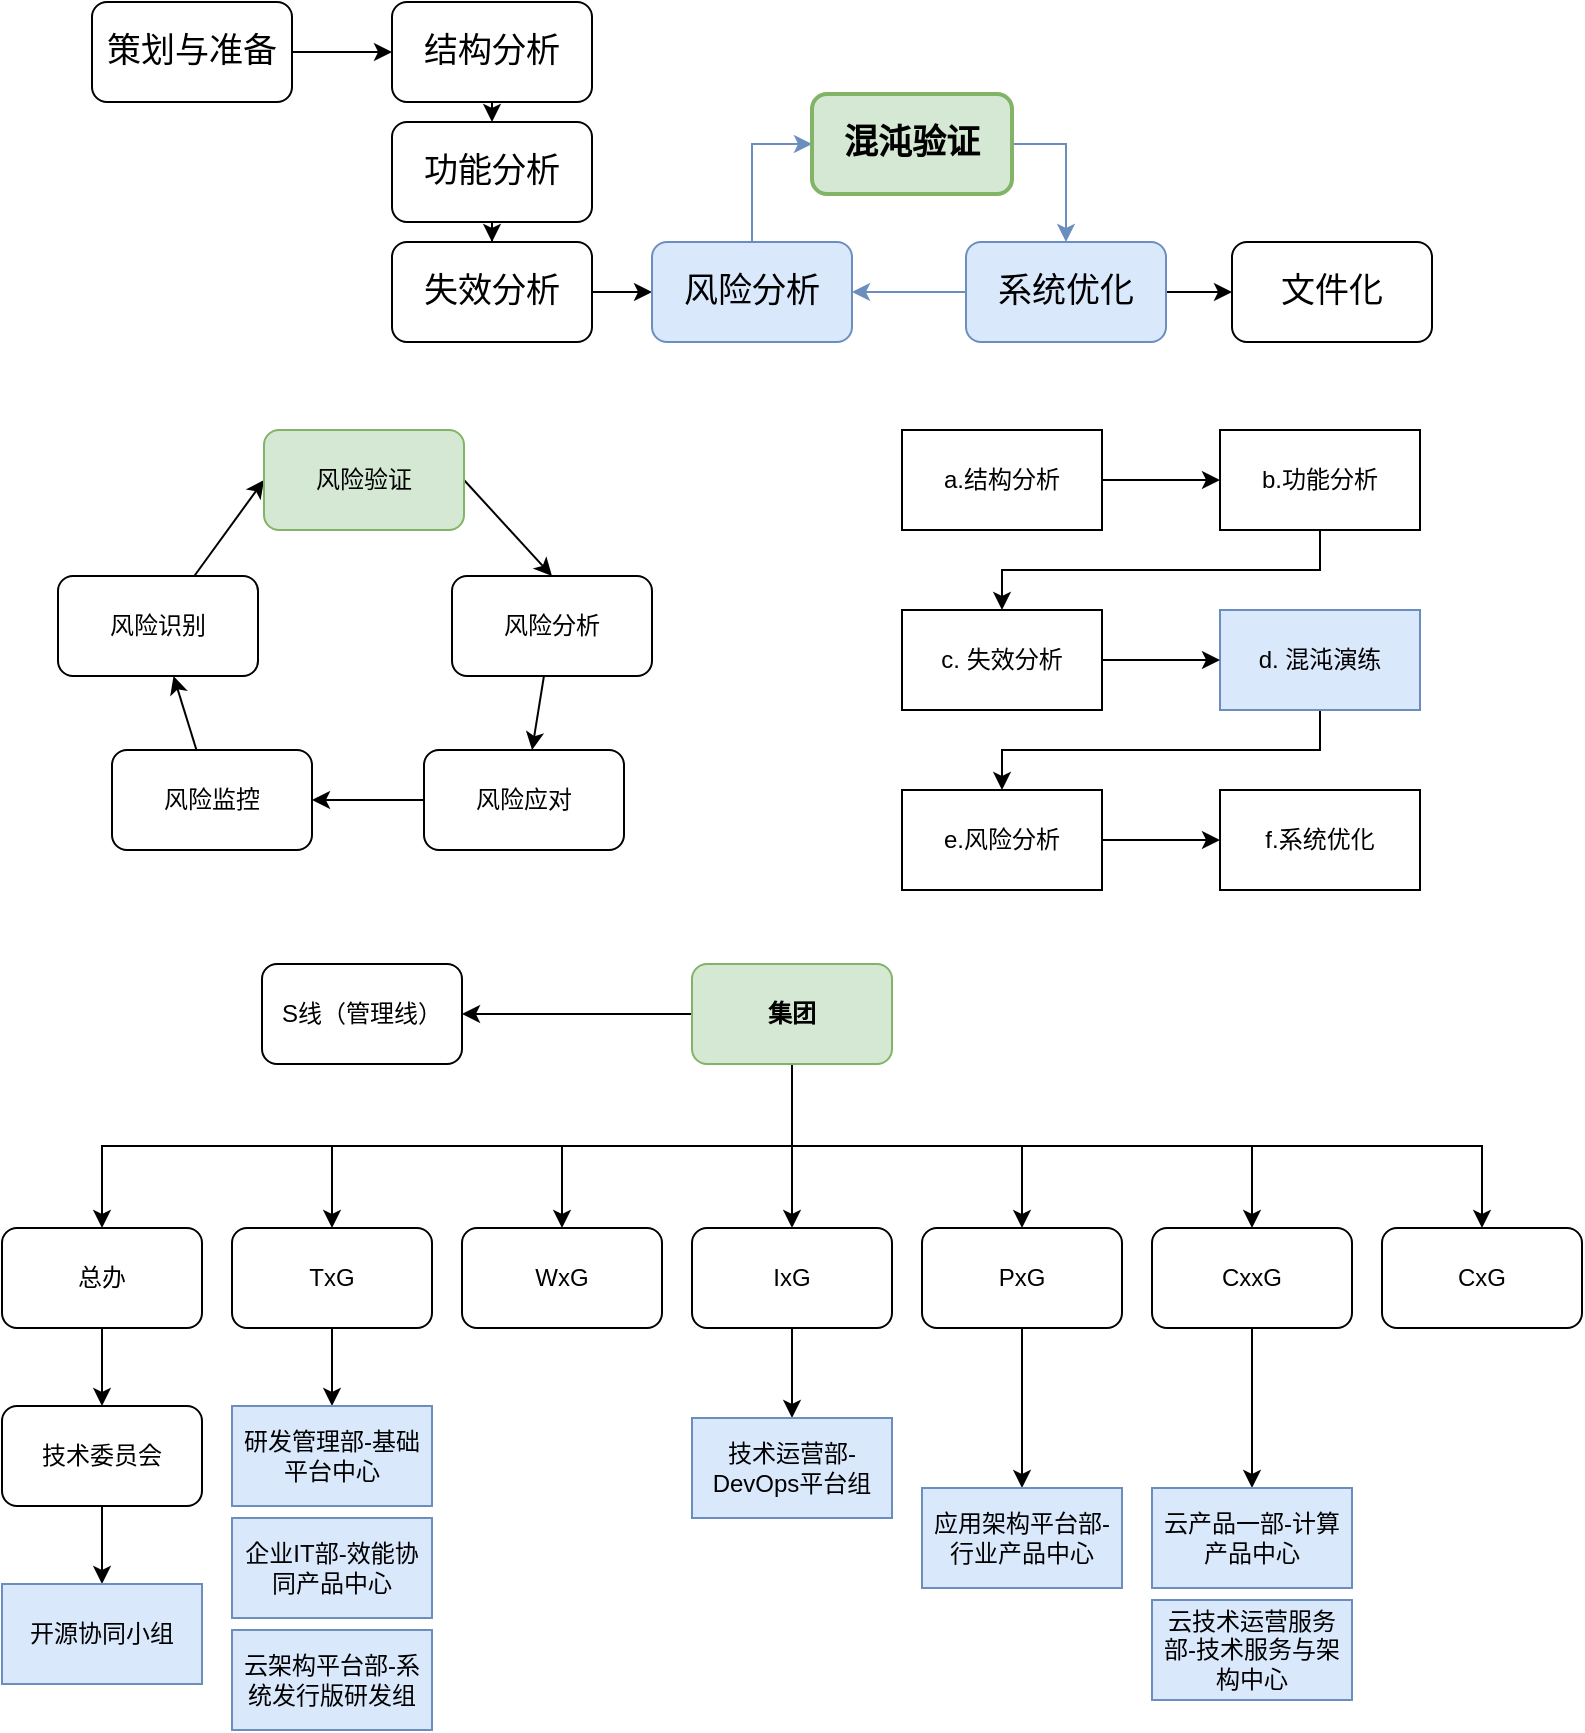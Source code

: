 <mxfile version="27.1.4">
  <diagram name="第 1 页" id="8wDVgAXU6z7WjVrtI1Sq">
    <mxGraphModel dx="1183" dy="1005" grid="0" gridSize="10" guides="1" tooltips="1" connect="1" arrows="1" fold="1" page="1" pageScale="1" pageWidth="827" pageHeight="1169" math="0" shadow="0">
      <root>
        <mxCell id="0" />
        <mxCell id="1" parent="0" />
        <mxCell id="yn4zc5ALm0ZvNh6wRbLg-3" value="" style="edgeStyle=orthogonalEdgeStyle;rounded=0;orthogonalLoop=1;jettySize=auto;html=1;entryX=0;entryY=0.5;entryDx=0;entryDy=0;fontSize=17;" parent="1" source="yn4zc5ALm0ZvNh6wRbLg-1" target="yn4zc5ALm0ZvNh6wRbLg-2" edge="1">
          <mxGeometry relative="1" as="geometry" />
        </mxCell>
        <mxCell id="yn4zc5ALm0ZvNh6wRbLg-1" value="策划与准备" style="rounded=1;whiteSpace=wrap;html=1;fontSize=17;" parent="1" vertex="1">
          <mxGeometry x="62" y="207" width="100" height="50" as="geometry" />
        </mxCell>
        <mxCell id="yn4zc5ALm0ZvNh6wRbLg-19" style="edgeStyle=orthogonalEdgeStyle;rounded=0;orthogonalLoop=1;jettySize=auto;html=1;exitX=0.5;exitY=1;exitDx=0;exitDy=0;entryX=0.5;entryY=0;entryDx=0;entryDy=0;fontSize=17;" parent="1" source="yn4zc5ALm0ZvNh6wRbLg-2" target="yn4zc5ALm0ZvNh6wRbLg-4" edge="1">
          <mxGeometry relative="1" as="geometry" />
        </mxCell>
        <mxCell id="yn4zc5ALm0ZvNh6wRbLg-2" value="结构分析" style="rounded=1;whiteSpace=wrap;html=1;fontSize=17;" parent="1" vertex="1">
          <mxGeometry x="212" y="207" width="100" height="50" as="geometry" />
        </mxCell>
        <mxCell id="yn4zc5ALm0ZvNh6wRbLg-20" style="edgeStyle=orthogonalEdgeStyle;rounded=0;orthogonalLoop=1;jettySize=auto;html=1;exitX=0.5;exitY=1;exitDx=0;exitDy=0;fontSize=17;" parent="1" source="yn4zc5ALm0ZvNh6wRbLg-4" target="yn4zc5ALm0ZvNh6wRbLg-6" edge="1">
          <mxGeometry relative="1" as="geometry" />
        </mxCell>
        <mxCell id="yn4zc5ALm0ZvNh6wRbLg-4" value="功能分析" style="rounded=1;whiteSpace=wrap;html=1;fontSize=17;" parent="1" vertex="1">
          <mxGeometry x="212" y="267" width="100" height="50" as="geometry" />
        </mxCell>
        <mxCell id="yn4zc5ALm0ZvNh6wRbLg-9" value="" style="edgeStyle=orthogonalEdgeStyle;rounded=0;orthogonalLoop=1;jettySize=auto;html=1;fontSize=17;" parent="1" source="yn4zc5ALm0ZvNh6wRbLg-6" target="yn4zc5ALm0ZvNh6wRbLg-8" edge="1">
          <mxGeometry relative="1" as="geometry" />
        </mxCell>
        <mxCell id="yn4zc5ALm0ZvNh6wRbLg-6" value="失效分析" style="rounded=1;whiteSpace=wrap;html=1;fontSize=17;" parent="1" vertex="1">
          <mxGeometry x="212" y="327" width="100" height="50" as="geometry" />
        </mxCell>
        <mxCell id="yn4zc5ALm0ZvNh6wRbLg-15" value="" style="edgeStyle=orthogonalEdgeStyle;rounded=0;orthogonalLoop=1;jettySize=auto;html=1;entryX=0;entryY=0.5;entryDx=0;entryDy=0;fillColor=#dae8fc;strokeColor=#6c8ebf;fontSize=17;" parent="1" source="yn4zc5ALm0ZvNh6wRbLg-8" target="yn4zc5ALm0ZvNh6wRbLg-14" edge="1">
          <mxGeometry relative="1" as="geometry" />
        </mxCell>
        <mxCell id="yn4zc5ALm0ZvNh6wRbLg-8" value="风险分析" style="rounded=1;whiteSpace=wrap;html=1;fillColor=#dae8fc;strokeColor=#6c8ebf;fontSize=17;" parent="1" vertex="1">
          <mxGeometry x="342" y="327" width="100" height="50" as="geometry" />
        </mxCell>
        <mxCell id="yn4zc5ALm0ZvNh6wRbLg-13" value="" style="edgeStyle=orthogonalEdgeStyle;rounded=0;orthogonalLoop=1;jettySize=auto;html=1;exitX=1;exitY=0.5;exitDx=0;exitDy=0;entryX=0;entryY=0.5;entryDx=0;entryDy=0;fontSize=17;" parent="1" source="yn4zc5ALm0ZvNh6wRbLg-10" target="yn4zc5ALm0ZvNh6wRbLg-12" edge="1">
          <mxGeometry relative="1" as="geometry" />
        </mxCell>
        <mxCell id="yn4zc5ALm0ZvNh6wRbLg-17" value="" style="edgeStyle=orthogonalEdgeStyle;rounded=0;orthogonalLoop=1;jettySize=auto;html=1;fillColor=#dae8fc;strokeColor=#6c8ebf;fontSize=17;" parent="1" source="yn4zc5ALm0ZvNh6wRbLg-10" target="yn4zc5ALm0ZvNh6wRbLg-8" edge="1">
          <mxGeometry relative="1" as="geometry" />
        </mxCell>
        <mxCell id="yn4zc5ALm0ZvNh6wRbLg-10" value="系统优化" style="rounded=1;whiteSpace=wrap;html=1;fillColor=#dae8fc;strokeColor=#6c8ebf;fontSize=17;" parent="1" vertex="1">
          <mxGeometry x="499" y="327" width="100" height="50" as="geometry" />
        </mxCell>
        <mxCell id="yn4zc5ALm0ZvNh6wRbLg-12" value="文件化" style="rounded=1;whiteSpace=wrap;html=1;fontSize=17;" parent="1" vertex="1">
          <mxGeometry x="632" y="327" width="100" height="50" as="geometry" />
        </mxCell>
        <mxCell id="yn4zc5ALm0ZvNh6wRbLg-16" style="edgeStyle=orthogonalEdgeStyle;rounded=0;orthogonalLoop=1;jettySize=auto;html=1;exitX=1;exitY=0.5;exitDx=0;exitDy=0;entryX=0.5;entryY=0;entryDx=0;entryDy=0;fillColor=#dae8fc;strokeColor=#6c8ebf;fontSize=17;" parent="1" source="yn4zc5ALm0ZvNh6wRbLg-14" target="yn4zc5ALm0ZvNh6wRbLg-10" edge="1">
          <mxGeometry relative="1" as="geometry" />
        </mxCell>
        <mxCell id="yn4zc5ALm0ZvNh6wRbLg-14" value="混沌验证" style="rounded=1;whiteSpace=wrap;html=1;fillColor=#d5e8d4;strokeColor=#82b366;fontStyle=1;strokeWidth=2;fontSize=17;" parent="1" vertex="1">
          <mxGeometry x="422" y="253" width="100" height="50" as="geometry" />
        </mxCell>
        <mxCell id="yn4zc5ALm0ZvNh6wRbLg-24" value="" style="rounded=0;orthogonalLoop=1;jettySize=auto;html=1;entryX=0;entryY=0.5;entryDx=0;entryDy=0;" parent="1" source="yn4zc5ALm0ZvNh6wRbLg-22" target="yn4zc5ALm0ZvNh6wRbLg-32" edge="1">
          <mxGeometry relative="1" as="geometry" />
        </mxCell>
        <mxCell id="yn4zc5ALm0ZvNh6wRbLg-22" value="风险识别" style="rounded=1;whiteSpace=wrap;html=1;" parent="1" vertex="1">
          <mxGeometry x="45" y="494" width="100" height="50" as="geometry" />
        </mxCell>
        <mxCell id="yn4zc5ALm0ZvNh6wRbLg-26" value="" style="rounded=0;orthogonalLoop=1;jettySize=auto;html=1;" parent="1" source="yn4zc5ALm0ZvNh6wRbLg-23" target="yn4zc5ALm0ZvNh6wRbLg-25" edge="1">
          <mxGeometry relative="1" as="geometry" />
        </mxCell>
        <mxCell id="yn4zc5ALm0ZvNh6wRbLg-23" value="风险分析" style="rounded=1;whiteSpace=wrap;html=1;" parent="1" vertex="1">
          <mxGeometry x="242" y="494" width="100" height="50" as="geometry" />
        </mxCell>
        <mxCell id="yn4zc5ALm0ZvNh6wRbLg-30" value="" style="rounded=0;orthogonalLoop=1;jettySize=auto;html=1;" parent="1" source="yn4zc5ALm0ZvNh6wRbLg-25" target="yn4zc5ALm0ZvNh6wRbLg-29" edge="1">
          <mxGeometry relative="1" as="geometry" />
        </mxCell>
        <mxCell id="yn4zc5ALm0ZvNh6wRbLg-25" value="风险应对" style="rounded=1;whiteSpace=wrap;html=1;" parent="1" vertex="1">
          <mxGeometry x="228" y="581" width="100" height="50" as="geometry" />
        </mxCell>
        <mxCell id="yn4zc5ALm0ZvNh6wRbLg-31" value="" style="rounded=0;orthogonalLoop=1;jettySize=auto;html=1;" parent="1" source="yn4zc5ALm0ZvNh6wRbLg-29" target="yn4zc5ALm0ZvNh6wRbLg-22" edge="1">
          <mxGeometry relative="1" as="geometry" />
        </mxCell>
        <mxCell id="yn4zc5ALm0ZvNh6wRbLg-29" value="风险监控" style="rounded=1;whiteSpace=wrap;html=1;" parent="1" vertex="1">
          <mxGeometry x="72" y="581" width="100" height="50" as="geometry" />
        </mxCell>
        <mxCell id="yn4zc5ALm0ZvNh6wRbLg-33" style="rounded=0;orthogonalLoop=1;jettySize=auto;html=1;exitX=1;exitY=0.5;exitDx=0;exitDy=0;entryX=0.5;entryY=0;entryDx=0;entryDy=0;" parent="1" source="yn4zc5ALm0ZvNh6wRbLg-32" target="yn4zc5ALm0ZvNh6wRbLg-23" edge="1">
          <mxGeometry relative="1" as="geometry" />
        </mxCell>
        <mxCell id="yn4zc5ALm0ZvNh6wRbLg-32" value="风险验证" style="rounded=1;whiteSpace=wrap;html=1;fillColor=#d5e8d4;strokeColor=#82b366;" parent="1" vertex="1">
          <mxGeometry x="148" y="421" width="100" height="50" as="geometry" />
        </mxCell>
        <mxCell id="yn4zc5ALm0ZvNh6wRbLg-37" value="" style="edgeStyle=orthogonalEdgeStyle;rounded=0;orthogonalLoop=1;jettySize=auto;html=1;" parent="1" source="yn4zc5ALm0ZvNh6wRbLg-35" target="yn4zc5ALm0ZvNh6wRbLg-36" edge="1">
          <mxGeometry relative="1" as="geometry" />
        </mxCell>
        <mxCell id="yn4zc5ALm0ZvNh6wRbLg-40" value="" style="edgeStyle=orthogonalEdgeStyle;rounded=0;orthogonalLoop=1;jettySize=auto;html=1;exitX=0.5;exitY=1;exitDx=0;exitDy=0;" parent="1" source="yn4zc5ALm0ZvNh6wRbLg-35" target="yn4zc5ALm0ZvNh6wRbLg-38" edge="1">
          <mxGeometry relative="1" as="geometry" />
        </mxCell>
        <mxCell id="yn4zc5ALm0ZvNh6wRbLg-46" style="edgeStyle=orthogonalEdgeStyle;rounded=0;orthogonalLoop=1;jettySize=auto;html=1;exitX=0.5;exitY=1;exitDx=0;exitDy=0;entryX=0.5;entryY=0;entryDx=0;entryDy=0;" parent="1" source="yn4zc5ALm0ZvNh6wRbLg-35" target="yn4zc5ALm0ZvNh6wRbLg-44" edge="1">
          <mxGeometry relative="1" as="geometry" />
        </mxCell>
        <mxCell id="yn4zc5ALm0ZvNh6wRbLg-47" style="edgeStyle=orthogonalEdgeStyle;rounded=0;orthogonalLoop=1;jettySize=auto;html=1;exitX=0.5;exitY=1;exitDx=0;exitDy=0;entryX=0.5;entryY=0;entryDx=0;entryDy=0;" parent="1" source="yn4zc5ALm0ZvNh6wRbLg-35" target="yn4zc5ALm0ZvNh6wRbLg-41" edge="1">
          <mxGeometry relative="1" as="geometry" />
        </mxCell>
        <mxCell id="yn4zc5ALm0ZvNh6wRbLg-48" style="edgeStyle=orthogonalEdgeStyle;rounded=0;orthogonalLoop=1;jettySize=auto;html=1;exitX=0.5;exitY=1;exitDx=0;exitDy=0;entryX=0.5;entryY=0;entryDx=0;entryDy=0;" parent="1" source="yn4zc5ALm0ZvNh6wRbLg-35" target="yn4zc5ALm0ZvNh6wRbLg-42" edge="1">
          <mxGeometry relative="1" as="geometry" />
        </mxCell>
        <mxCell id="yn4zc5ALm0ZvNh6wRbLg-49" style="edgeStyle=orthogonalEdgeStyle;rounded=0;orthogonalLoop=1;jettySize=auto;html=1;exitX=0.5;exitY=1;exitDx=0;exitDy=0;entryX=0.5;entryY=0;entryDx=0;entryDy=0;" parent="1" source="yn4zc5ALm0ZvNh6wRbLg-35" target="yn4zc5ALm0ZvNh6wRbLg-43" edge="1">
          <mxGeometry relative="1" as="geometry" />
        </mxCell>
        <mxCell id="yn4zc5ALm0ZvNh6wRbLg-50" style="edgeStyle=orthogonalEdgeStyle;rounded=0;orthogonalLoop=1;jettySize=auto;html=1;exitX=0.5;exitY=1;exitDx=0;exitDy=0;entryX=0.5;entryY=0;entryDx=0;entryDy=0;" parent="1" source="yn4zc5ALm0ZvNh6wRbLg-35" target="yn4zc5ALm0ZvNh6wRbLg-45" edge="1">
          <mxGeometry relative="1" as="geometry" />
        </mxCell>
        <mxCell id="yn4zc5ALm0ZvNh6wRbLg-60" style="edgeStyle=orthogonalEdgeStyle;rounded=0;orthogonalLoop=1;jettySize=auto;html=1;exitX=0.25;exitY=1;exitDx=0;exitDy=0;entryX=0.5;entryY=0;entryDx=0;entryDy=0;" parent="1" source="yn4zc5ALm0ZvNh6wRbLg-35" target="yn4zc5ALm0ZvNh6wRbLg-58" edge="1">
          <mxGeometry relative="1" as="geometry">
            <Array as="points">
              <mxPoint x="412" y="738" />
              <mxPoint x="412" y="779" />
              <mxPoint x="67" y="779" />
            </Array>
          </mxGeometry>
        </mxCell>
        <mxCell id="yn4zc5ALm0ZvNh6wRbLg-35" value="集团" style="rounded=1;whiteSpace=wrap;html=1;fillColor=#d5e8d4;strokeColor=#82b366;fontStyle=1" parent="1" vertex="1">
          <mxGeometry x="362" y="688" width="100" height="50" as="geometry" />
        </mxCell>
        <mxCell id="yn4zc5ALm0ZvNh6wRbLg-36" value="S线（管理线）" style="rounded=1;whiteSpace=wrap;html=1;" parent="1" vertex="1">
          <mxGeometry x="147" y="688" width="100" height="50" as="geometry" />
        </mxCell>
        <mxCell id="yn4zc5ALm0ZvNh6wRbLg-38" value="WxG" style="rounded=1;whiteSpace=wrap;html=1;" parent="1" vertex="1">
          <mxGeometry x="247" y="820" width="100" height="50" as="geometry" />
        </mxCell>
        <mxCell id="yn4zc5ALm0ZvNh6wRbLg-67" value="" style="edgeStyle=orthogonalEdgeStyle;rounded=0;orthogonalLoop=1;jettySize=auto;html=1;" parent="1" source="yn4zc5ALm0ZvNh6wRbLg-41" target="yn4zc5ALm0ZvNh6wRbLg-66" edge="1">
          <mxGeometry relative="1" as="geometry" />
        </mxCell>
        <mxCell id="yn4zc5ALm0ZvNh6wRbLg-41" value="IxG" style="rounded=1;whiteSpace=wrap;html=1;" parent="1" vertex="1">
          <mxGeometry x="362" y="820" width="100" height="50" as="geometry" />
        </mxCell>
        <mxCell id="yn4zc5ALm0ZvNh6wRbLg-69" value="" style="edgeStyle=orthogonalEdgeStyle;rounded=0;orthogonalLoop=1;jettySize=auto;html=1;" parent="1" source="yn4zc5ALm0ZvNh6wRbLg-42" target="yn4zc5ALm0ZvNh6wRbLg-68" edge="1">
          <mxGeometry relative="1" as="geometry" />
        </mxCell>
        <mxCell id="yn4zc5ALm0ZvNh6wRbLg-42" value="PxG" style="rounded=1;whiteSpace=wrap;html=1;" parent="1" vertex="1">
          <mxGeometry x="477" y="820" width="100" height="50" as="geometry" />
        </mxCell>
        <mxCell id="yn4zc5ALm0ZvNh6wRbLg-56" value="" style="edgeStyle=orthogonalEdgeStyle;rounded=0;orthogonalLoop=1;jettySize=auto;html=1;" parent="1" source="yn4zc5ALm0ZvNh6wRbLg-43" target="yn4zc5ALm0ZvNh6wRbLg-55" edge="1">
          <mxGeometry relative="1" as="geometry" />
        </mxCell>
        <mxCell id="yn4zc5ALm0ZvNh6wRbLg-43" value="CxxG" style="rounded=1;whiteSpace=wrap;html=1;" parent="1" vertex="1">
          <mxGeometry x="592" y="820" width="100" height="50" as="geometry" />
        </mxCell>
        <mxCell id="yn4zc5ALm0ZvNh6wRbLg-52" value="" style="edgeStyle=orthogonalEdgeStyle;rounded=0;orthogonalLoop=1;jettySize=auto;html=1;" parent="1" source="yn4zc5ALm0ZvNh6wRbLg-44" target="yn4zc5ALm0ZvNh6wRbLg-51" edge="1">
          <mxGeometry relative="1" as="geometry" />
        </mxCell>
        <mxCell id="yn4zc5ALm0ZvNh6wRbLg-44" value="Tx&lt;span style=&quot;background-color: transparent; color: light-dark(rgb(0, 0, 0), rgb(255, 255, 255));&quot;&gt;G&lt;/span&gt;" style="rounded=1;whiteSpace=wrap;html=1;" parent="1" vertex="1">
          <mxGeometry x="132" y="820" width="100" height="50" as="geometry" />
        </mxCell>
        <mxCell id="yn4zc5ALm0ZvNh6wRbLg-45" value="CxG" style="rounded=1;whiteSpace=wrap;html=1;" parent="1" vertex="1">
          <mxGeometry x="707" y="820" width="100" height="50" as="geometry" />
        </mxCell>
        <mxCell id="yn4zc5ALm0ZvNh6wRbLg-51" value="研发管理部-基础平台中心" style="rounded=0;whiteSpace=wrap;html=1;fillColor=#dae8fc;strokeColor=#6c8ebf;" parent="1" vertex="1">
          <mxGeometry x="132" y="909" width="100" height="50" as="geometry" />
        </mxCell>
        <mxCell id="yn4zc5ALm0ZvNh6wRbLg-53" value="企业IT部-效能协同产品中心" style="rounded=0;whiteSpace=wrap;html=1;fillColor=#dae8fc;strokeColor=#6c8ebf;" parent="1" vertex="1">
          <mxGeometry x="132" y="965" width="100" height="50" as="geometry" />
        </mxCell>
        <mxCell id="yn4zc5ALm0ZvNh6wRbLg-55" value="云产品一部-计算产品中心" style="rounded=0;whiteSpace=wrap;html=1;fillColor=#dae8fc;strokeColor=#6c8ebf;" parent="1" vertex="1">
          <mxGeometry x="592" y="950" width="100" height="50" as="geometry" />
        </mxCell>
        <mxCell id="yn4zc5ALm0ZvNh6wRbLg-57" value="云技术运营服务部-技术服务与架构中心" style="rounded=0;whiteSpace=wrap;html=1;fillColor=#dae8fc;strokeColor=#6c8ebf;" parent="1" vertex="1">
          <mxGeometry x="592" y="1006" width="100" height="50" as="geometry" />
        </mxCell>
        <mxCell id="yn4zc5ALm0ZvNh6wRbLg-62" value="" style="edgeStyle=orthogonalEdgeStyle;rounded=0;orthogonalLoop=1;jettySize=auto;html=1;" parent="1" source="yn4zc5ALm0ZvNh6wRbLg-58" target="yn4zc5ALm0ZvNh6wRbLg-61" edge="1">
          <mxGeometry relative="1" as="geometry" />
        </mxCell>
        <mxCell id="yn4zc5ALm0ZvNh6wRbLg-58" value="总办" style="rounded=1;whiteSpace=wrap;html=1;" parent="1" vertex="1">
          <mxGeometry x="17" y="820" width="100" height="50" as="geometry" />
        </mxCell>
        <mxCell id="yn4zc5ALm0ZvNh6wRbLg-64" value="" style="edgeStyle=orthogonalEdgeStyle;rounded=0;orthogonalLoop=1;jettySize=auto;html=1;" parent="1" source="yn4zc5ALm0ZvNh6wRbLg-61" target="yn4zc5ALm0ZvNh6wRbLg-63" edge="1">
          <mxGeometry relative="1" as="geometry" />
        </mxCell>
        <mxCell id="yn4zc5ALm0ZvNh6wRbLg-61" value="技术委员会" style="rounded=1;whiteSpace=wrap;html=1;" parent="1" vertex="1">
          <mxGeometry x="17" y="909" width="100" height="50" as="geometry" />
        </mxCell>
        <mxCell id="yn4zc5ALm0ZvNh6wRbLg-63" value="开源协同小组" style="rounded=0;whiteSpace=wrap;html=1;fillColor=#dae8fc;strokeColor=#6c8ebf;" parent="1" vertex="1">
          <mxGeometry x="17" y="998" width="100" height="50" as="geometry" />
        </mxCell>
        <mxCell id="yn4zc5ALm0ZvNh6wRbLg-65" value="云架构平台部-系统发行版研发组" style="rounded=0;whiteSpace=wrap;html=1;fillColor=#dae8fc;strokeColor=#6c8ebf;" parent="1" vertex="1">
          <mxGeometry x="132" y="1021" width="100" height="50" as="geometry" />
        </mxCell>
        <mxCell id="yn4zc5ALm0ZvNh6wRbLg-66" value="技术运营部-DevO&lt;span style=&quot;background-color: transparent; color: light-dark(rgb(0, 0, 0), rgb(255, 255, 255));&quot;&gt;ps平台组&lt;/span&gt;" style="rounded=0;whiteSpace=wrap;html=1;fillColor=#dae8fc;strokeColor=#6c8ebf;" parent="1" vertex="1">
          <mxGeometry x="362" y="915" width="100" height="50" as="geometry" />
        </mxCell>
        <mxCell id="yn4zc5ALm0ZvNh6wRbLg-68" value="应用架构平台部-行业产品中心" style="rounded=0;whiteSpace=wrap;html=1;fillColor=#dae8fc;strokeColor=#6c8ebf;" parent="1" vertex="1">
          <mxGeometry x="477" y="950" width="100" height="50" as="geometry" />
        </mxCell>
        <mxCell id="yn4zc5ALm0ZvNh6wRbLg-72" value="" style="edgeStyle=orthogonalEdgeStyle;rounded=0;orthogonalLoop=1;jettySize=auto;html=1;" parent="1" source="yn4zc5ALm0ZvNh6wRbLg-70" target="yn4zc5ALm0ZvNh6wRbLg-71" edge="1">
          <mxGeometry relative="1" as="geometry" />
        </mxCell>
        <mxCell id="yn4zc5ALm0ZvNh6wRbLg-70" value="a.结构分析" style="rounded=0;whiteSpace=wrap;html=1;" parent="1" vertex="1">
          <mxGeometry x="467" y="421" width="100" height="50" as="geometry" />
        </mxCell>
        <mxCell id="yn4zc5ALm0ZvNh6wRbLg-74" value="" style="edgeStyle=orthogonalEdgeStyle;rounded=0;orthogonalLoop=1;jettySize=auto;html=1;entryX=0.5;entryY=0;entryDx=0;entryDy=0;exitX=0.5;exitY=1;exitDx=0;exitDy=0;" parent="1" source="yn4zc5ALm0ZvNh6wRbLg-71" target="yn4zc5ALm0ZvNh6wRbLg-75" edge="1">
          <mxGeometry relative="1" as="geometry" />
        </mxCell>
        <mxCell id="yn4zc5ALm0ZvNh6wRbLg-71" value="b.功能分析" style="rounded=0;whiteSpace=wrap;html=1;" parent="1" vertex="1">
          <mxGeometry x="626" y="421" width="100" height="50" as="geometry" />
        </mxCell>
        <mxCell id="yn4zc5ALm0ZvNh6wRbLg-82" style="edgeStyle=orthogonalEdgeStyle;rounded=0;orthogonalLoop=1;jettySize=auto;html=1;exitX=0.5;exitY=1;exitDx=0;exitDy=0;entryX=0.5;entryY=0;entryDx=0;entryDy=0;" parent="1" source="yn4zc5ALm0ZvNh6wRbLg-73" target="yn4zc5ALm0ZvNh6wRbLg-77" edge="1">
          <mxGeometry relative="1" as="geometry" />
        </mxCell>
        <mxCell id="yn4zc5ALm0ZvNh6wRbLg-73" value="d. 混沌演练" style="rounded=0;whiteSpace=wrap;html=1;fillColor=#dae8fc;strokeColor=#6c8ebf;" parent="1" vertex="1">
          <mxGeometry x="626" y="511" width="100" height="50" as="geometry" />
        </mxCell>
        <mxCell id="yn4zc5ALm0ZvNh6wRbLg-81" style="edgeStyle=orthogonalEdgeStyle;rounded=0;orthogonalLoop=1;jettySize=auto;html=1;exitX=1;exitY=0.5;exitDx=0;exitDy=0;" parent="1" source="yn4zc5ALm0ZvNh6wRbLg-75" target="yn4zc5ALm0ZvNh6wRbLg-73" edge="1">
          <mxGeometry relative="1" as="geometry" />
        </mxCell>
        <mxCell id="yn4zc5ALm0ZvNh6wRbLg-75" value="c. 失效分析" style="rounded=0;whiteSpace=wrap;html=1;" parent="1" vertex="1">
          <mxGeometry x="467" y="511" width="100" height="50" as="geometry" />
        </mxCell>
        <mxCell id="yn4zc5ALm0ZvNh6wRbLg-83" style="edgeStyle=orthogonalEdgeStyle;rounded=0;orthogonalLoop=1;jettySize=auto;html=1;exitX=1;exitY=0.5;exitDx=0;exitDy=0;" parent="1" source="yn4zc5ALm0ZvNh6wRbLg-77" target="yn4zc5ALm0ZvNh6wRbLg-79" edge="1">
          <mxGeometry relative="1" as="geometry" />
        </mxCell>
        <mxCell id="yn4zc5ALm0ZvNh6wRbLg-77" value="e.风险分析" style="rounded=0;whiteSpace=wrap;html=1;" parent="1" vertex="1">
          <mxGeometry x="467" y="601" width="100" height="50" as="geometry" />
        </mxCell>
        <mxCell id="yn4zc5ALm0ZvNh6wRbLg-79" value="f.系统优化" style="rounded=0;whiteSpace=wrap;html=1;" parent="1" vertex="1">
          <mxGeometry x="626" y="601" width="100" height="50" as="geometry" />
        </mxCell>
      </root>
    </mxGraphModel>
  </diagram>
</mxfile>
